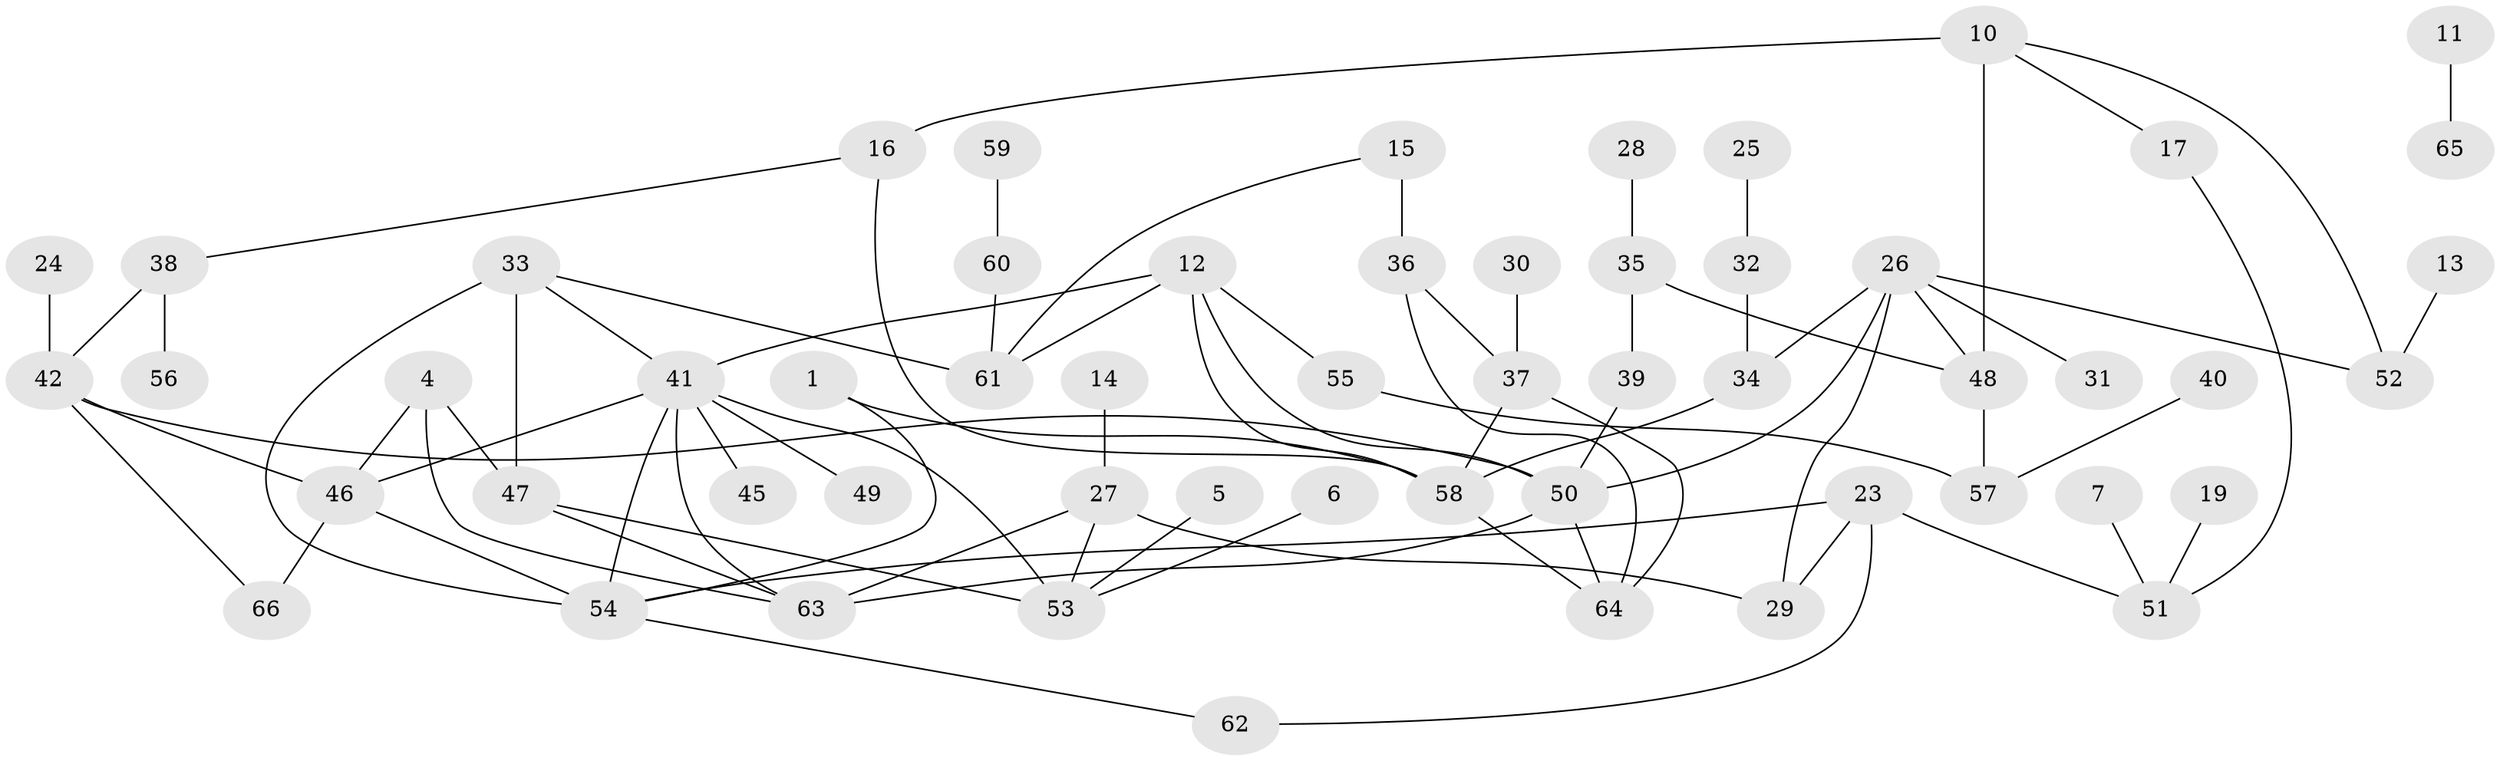 // original degree distribution, {1: 0.2727272727272727, 2: 0.24242424242424243, 0: 0.07575757575757576, 3: 0.1893939393939394, 4: 0.12878787878787878, 5: 0.06060606060606061, 6: 0.022727272727272728, 7: 0.007575757575757576}
// Generated by graph-tools (version 1.1) at 2025/00/03/09/25 03:00:55]
// undirected, 56 vertices, 80 edges
graph export_dot {
graph [start="1"]
  node [color=gray90,style=filled];
  1;
  4;
  5;
  6;
  7;
  10;
  11;
  12;
  13;
  14;
  15;
  16;
  17;
  19;
  23;
  24;
  25;
  26;
  27;
  28;
  29;
  30;
  31;
  32;
  33;
  34;
  35;
  36;
  37;
  38;
  39;
  40;
  41;
  42;
  45;
  46;
  47;
  48;
  49;
  50;
  51;
  52;
  53;
  54;
  55;
  56;
  57;
  58;
  59;
  60;
  61;
  62;
  63;
  64;
  65;
  66;
  1 -- 54 [weight=1.0];
  1 -- 58 [weight=1.0];
  4 -- 46 [weight=1.0];
  4 -- 47 [weight=1.0];
  4 -- 63 [weight=1.0];
  5 -- 53 [weight=1.0];
  6 -- 53 [weight=1.0];
  7 -- 51 [weight=1.0];
  10 -- 16 [weight=1.0];
  10 -- 17 [weight=1.0];
  10 -- 48 [weight=2.0];
  10 -- 52 [weight=1.0];
  11 -- 65 [weight=1.0];
  12 -- 41 [weight=1.0];
  12 -- 50 [weight=1.0];
  12 -- 55 [weight=1.0];
  12 -- 58 [weight=1.0];
  12 -- 61 [weight=1.0];
  13 -- 52 [weight=1.0];
  14 -- 27 [weight=1.0];
  15 -- 36 [weight=2.0];
  15 -- 61 [weight=1.0];
  16 -- 38 [weight=1.0];
  16 -- 58 [weight=1.0];
  17 -- 51 [weight=1.0];
  19 -- 51 [weight=1.0];
  23 -- 29 [weight=1.0];
  23 -- 51 [weight=1.0];
  23 -- 54 [weight=1.0];
  23 -- 62 [weight=1.0];
  24 -- 42 [weight=1.0];
  25 -- 32 [weight=1.0];
  26 -- 29 [weight=1.0];
  26 -- 31 [weight=1.0];
  26 -- 34 [weight=1.0];
  26 -- 48 [weight=1.0];
  26 -- 50 [weight=1.0];
  26 -- 52 [weight=1.0];
  27 -- 29 [weight=1.0];
  27 -- 53 [weight=1.0];
  27 -- 63 [weight=1.0];
  28 -- 35 [weight=1.0];
  30 -- 37 [weight=1.0];
  32 -- 34 [weight=1.0];
  33 -- 41 [weight=1.0];
  33 -- 47 [weight=1.0];
  33 -- 54 [weight=2.0];
  33 -- 61 [weight=1.0];
  34 -- 58 [weight=1.0];
  35 -- 39 [weight=2.0];
  35 -- 48 [weight=1.0];
  36 -- 37 [weight=1.0];
  36 -- 64 [weight=1.0];
  37 -- 58 [weight=1.0];
  37 -- 64 [weight=1.0];
  38 -- 42 [weight=1.0];
  38 -- 56 [weight=1.0];
  39 -- 50 [weight=1.0];
  40 -- 57 [weight=1.0];
  41 -- 45 [weight=1.0];
  41 -- 46 [weight=1.0];
  41 -- 49 [weight=1.0];
  41 -- 53 [weight=1.0];
  41 -- 54 [weight=1.0];
  41 -- 63 [weight=1.0];
  42 -- 46 [weight=1.0];
  42 -- 50 [weight=1.0];
  42 -- 66 [weight=1.0];
  46 -- 54 [weight=1.0];
  46 -- 66 [weight=1.0];
  47 -- 53 [weight=2.0];
  47 -- 63 [weight=1.0];
  48 -- 57 [weight=1.0];
  50 -- 63 [weight=2.0];
  50 -- 64 [weight=1.0];
  54 -- 62 [weight=1.0];
  55 -- 57 [weight=1.0];
  58 -- 64 [weight=1.0];
  59 -- 60 [weight=1.0];
  60 -- 61 [weight=1.0];
}
